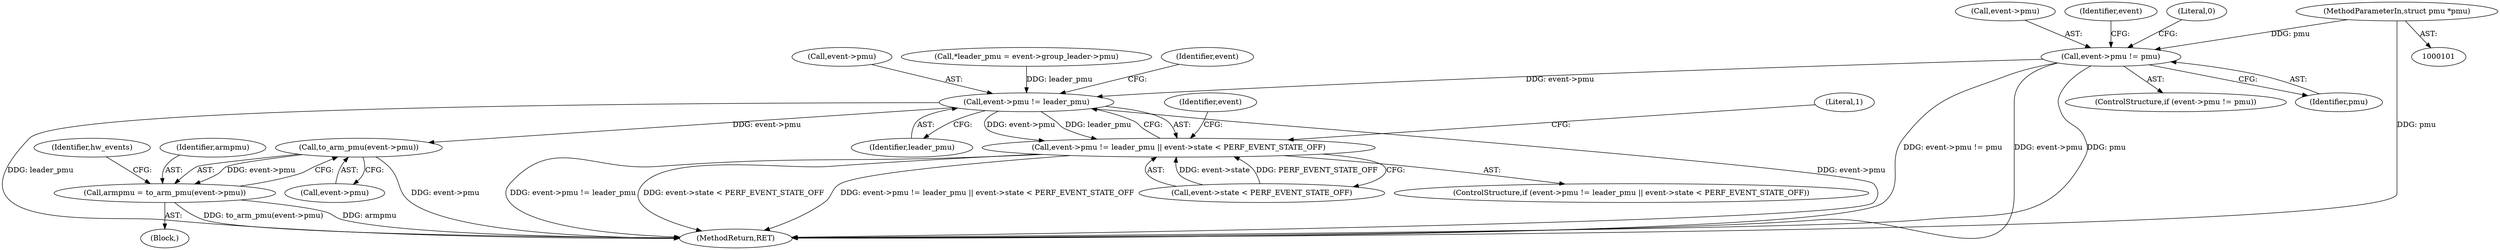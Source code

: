 digraph "0_linux_8fff105e13041e49b82f92eef034f363a6b1c071@pointer" {
"1000127" [label="(Call,event->pmu != pmu)"];
"1000102" [label="(MethodParameterIn,struct pmu *pmu)"];
"1000136" [label="(Call,event->pmu != leader_pmu)"];
"1000135" [label="(Call,event->pmu != leader_pmu || event->state < PERF_EVENT_STATE_OFF)"];
"1000165" [label="(Call,to_arm_pmu(event->pmu))"];
"1000163" [label="(Call,armpmu = to_arm_pmu(event->pmu))"];
"1000164" [label="(Identifier,armpmu)"];
"1000138" [label="(Identifier,event)"];
"1000165" [label="(Call,to_arm_pmu(event->pmu))"];
"1000141" [label="(Call,event->state < PERF_EVENT_STATE_OFF)"];
"1000137" [label="(Call,event->pmu)"];
"1000163" [label="(Call,armpmu = to_arm_pmu(event->pmu))"];
"1000176" [label="(MethodReturn,RET)"];
"1000127" [label="(Call,event->pmu != pmu)"];
"1000136" [label="(Call,event->pmu != leader_pmu)"];
"1000114" [label="(Call,*leader_pmu = event->group_leader->pmu)"];
"1000152" [label="(Identifier,event)"];
"1000126" [label="(ControlStructure,if (event->pmu != pmu))"];
"1000147" [label="(Literal,1)"];
"1000131" [label="(Identifier,pmu)"];
"1000140" [label="(Identifier,leader_pmu)"];
"1000134" [label="(ControlStructure,if (event->pmu != leader_pmu || event->state < PERF_EVENT_STATE_OFF))"];
"1000143" [label="(Identifier,event)"];
"1000133" [label="(Literal,0)"];
"1000128" [label="(Call,event->pmu)"];
"1000102" [label="(MethodParameterIn,struct pmu *pmu)"];
"1000166" [label="(Call,event->pmu)"];
"1000172" [label="(Identifier,hw_events)"];
"1000105" [label="(Block,)"];
"1000135" [label="(Call,event->pmu != leader_pmu || event->state < PERF_EVENT_STATE_OFF)"];
"1000127" -> "1000126"  [label="AST: "];
"1000127" -> "1000131"  [label="CFG: "];
"1000128" -> "1000127"  [label="AST: "];
"1000131" -> "1000127"  [label="AST: "];
"1000133" -> "1000127"  [label="CFG: "];
"1000138" -> "1000127"  [label="CFG: "];
"1000127" -> "1000176"  [label="DDG: event->pmu != pmu"];
"1000127" -> "1000176"  [label="DDG: event->pmu"];
"1000127" -> "1000176"  [label="DDG: pmu"];
"1000102" -> "1000127"  [label="DDG: pmu"];
"1000127" -> "1000136"  [label="DDG: event->pmu"];
"1000102" -> "1000101"  [label="AST: "];
"1000102" -> "1000176"  [label="DDG: pmu"];
"1000136" -> "1000135"  [label="AST: "];
"1000136" -> "1000140"  [label="CFG: "];
"1000137" -> "1000136"  [label="AST: "];
"1000140" -> "1000136"  [label="AST: "];
"1000143" -> "1000136"  [label="CFG: "];
"1000135" -> "1000136"  [label="CFG: "];
"1000136" -> "1000176"  [label="DDG: leader_pmu"];
"1000136" -> "1000176"  [label="DDG: event->pmu"];
"1000136" -> "1000135"  [label="DDG: event->pmu"];
"1000136" -> "1000135"  [label="DDG: leader_pmu"];
"1000114" -> "1000136"  [label="DDG: leader_pmu"];
"1000136" -> "1000165"  [label="DDG: event->pmu"];
"1000135" -> "1000134"  [label="AST: "];
"1000135" -> "1000141"  [label="CFG: "];
"1000141" -> "1000135"  [label="AST: "];
"1000147" -> "1000135"  [label="CFG: "];
"1000152" -> "1000135"  [label="CFG: "];
"1000135" -> "1000176"  [label="DDG: event->state < PERF_EVENT_STATE_OFF"];
"1000135" -> "1000176"  [label="DDG: event->pmu != leader_pmu || event->state < PERF_EVENT_STATE_OFF"];
"1000135" -> "1000176"  [label="DDG: event->pmu != leader_pmu"];
"1000141" -> "1000135"  [label="DDG: event->state"];
"1000141" -> "1000135"  [label="DDG: PERF_EVENT_STATE_OFF"];
"1000165" -> "1000163"  [label="AST: "];
"1000165" -> "1000166"  [label="CFG: "];
"1000166" -> "1000165"  [label="AST: "];
"1000163" -> "1000165"  [label="CFG: "];
"1000165" -> "1000176"  [label="DDG: event->pmu"];
"1000165" -> "1000163"  [label="DDG: event->pmu"];
"1000163" -> "1000105"  [label="AST: "];
"1000164" -> "1000163"  [label="AST: "];
"1000172" -> "1000163"  [label="CFG: "];
"1000163" -> "1000176"  [label="DDG: armpmu"];
"1000163" -> "1000176"  [label="DDG: to_arm_pmu(event->pmu)"];
}
